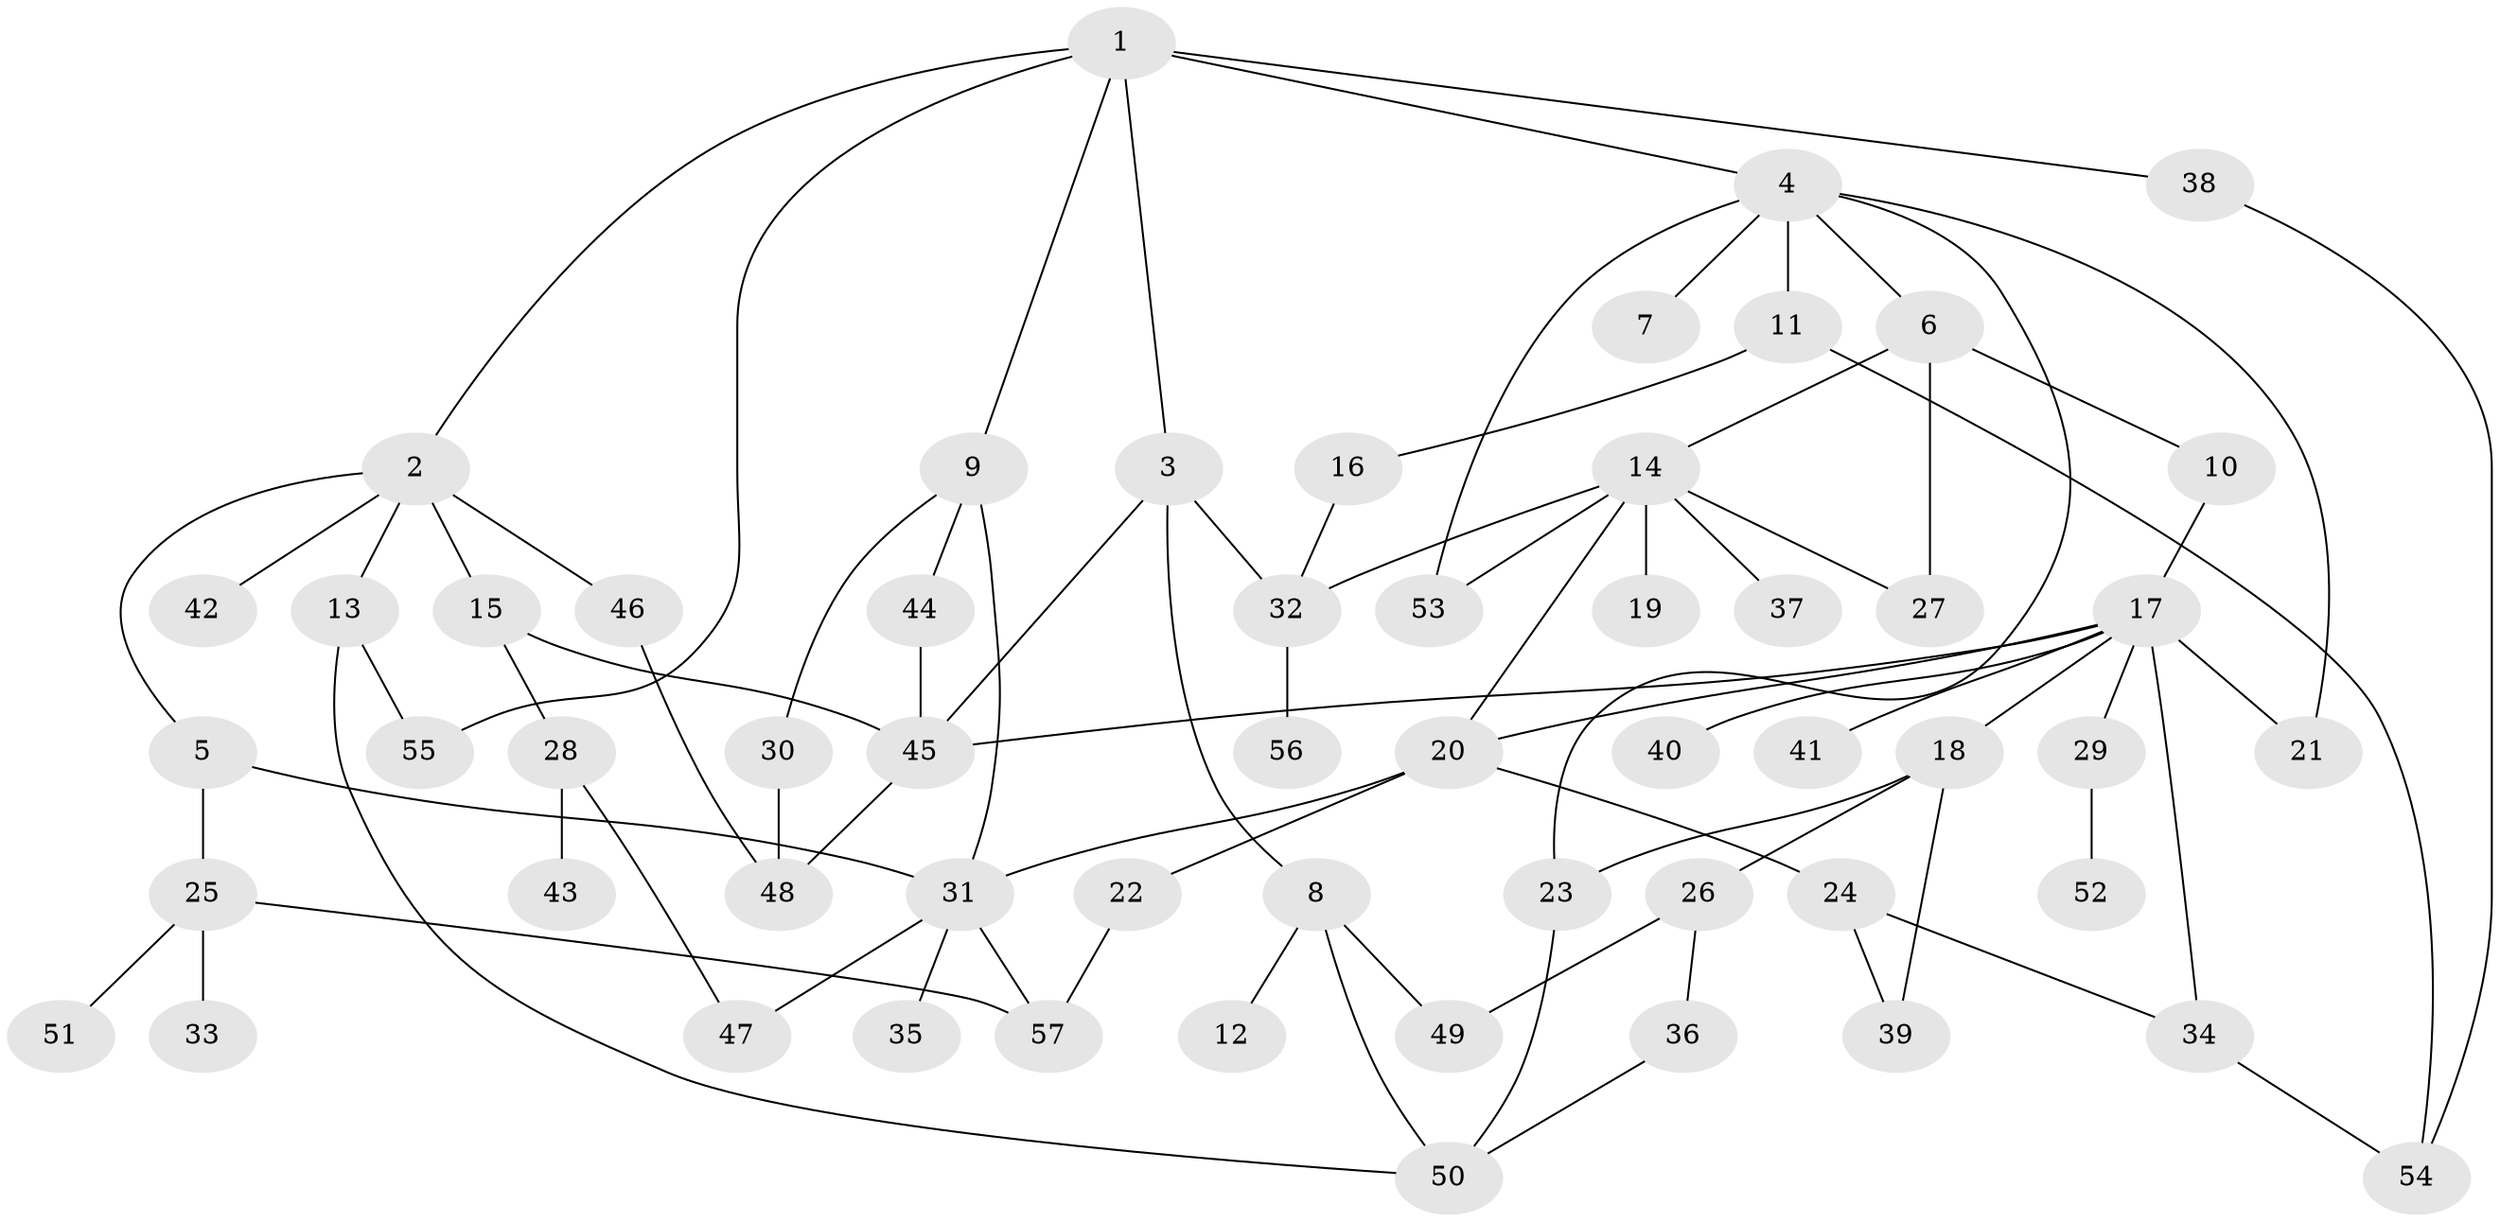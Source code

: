 // coarse degree distribution, {6: 0.13043478260869565, 4: 0.17391304347826086, 8: 0.043478260869565216, 5: 0.13043478260869565, 3: 0.08695652173913043, 7: 0.043478260869565216, 1: 0.2608695652173913, 2: 0.13043478260869565}
// Generated by graph-tools (version 1.1) at 2025/48/03/04/25 22:48:38]
// undirected, 57 vertices, 82 edges
graph export_dot {
  node [color=gray90,style=filled];
  1;
  2;
  3;
  4;
  5;
  6;
  7;
  8;
  9;
  10;
  11;
  12;
  13;
  14;
  15;
  16;
  17;
  18;
  19;
  20;
  21;
  22;
  23;
  24;
  25;
  26;
  27;
  28;
  29;
  30;
  31;
  32;
  33;
  34;
  35;
  36;
  37;
  38;
  39;
  40;
  41;
  42;
  43;
  44;
  45;
  46;
  47;
  48;
  49;
  50;
  51;
  52;
  53;
  54;
  55;
  56;
  57;
  1 -- 2;
  1 -- 3;
  1 -- 4;
  1 -- 9;
  1 -- 38;
  1 -- 55;
  2 -- 5;
  2 -- 13;
  2 -- 15;
  2 -- 42;
  2 -- 46;
  3 -- 8;
  3 -- 32;
  3 -- 45;
  4 -- 6;
  4 -- 7;
  4 -- 11;
  4 -- 23;
  4 -- 53;
  4 -- 21;
  5 -- 25;
  5 -- 31;
  6 -- 10;
  6 -- 14;
  6 -- 27;
  8 -- 12;
  8 -- 49;
  8 -- 50;
  9 -- 30;
  9 -- 31;
  9 -- 44;
  10 -- 17;
  11 -- 16;
  11 -- 54;
  13 -- 50;
  13 -- 55;
  14 -- 19;
  14 -- 20;
  14 -- 37;
  14 -- 53;
  14 -- 27;
  14 -- 32;
  15 -- 28;
  15 -- 45;
  16 -- 32;
  17 -- 18;
  17 -- 21;
  17 -- 29;
  17 -- 34;
  17 -- 40;
  17 -- 41;
  17 -- 20;
  17 -- 45;
  18 -- 26;
  18 -- 39;
  18 -- 23;
  20 -- 22;
  20 -- 24;
  20 -- 31;
  22 -- 57;
  23 -- 50;
  24 -- 39;
  24 -- 34;
  25 -- 33;
  25 -- 51;
  25 -- 57;
  26 -- 36;
  26 -- 49;
  28 -- 43;
  28 -- 47;
  29 -- 52;
  30 -- 48;
  31 -- 35;
  31 -- 47;
  31 -- 57;
  32 -- 56;
  34 -- 54;
  36 -- 50;
  38 -- 54;
  44 -- 45;
  45 -- 48;
  46 -- 48;
}
